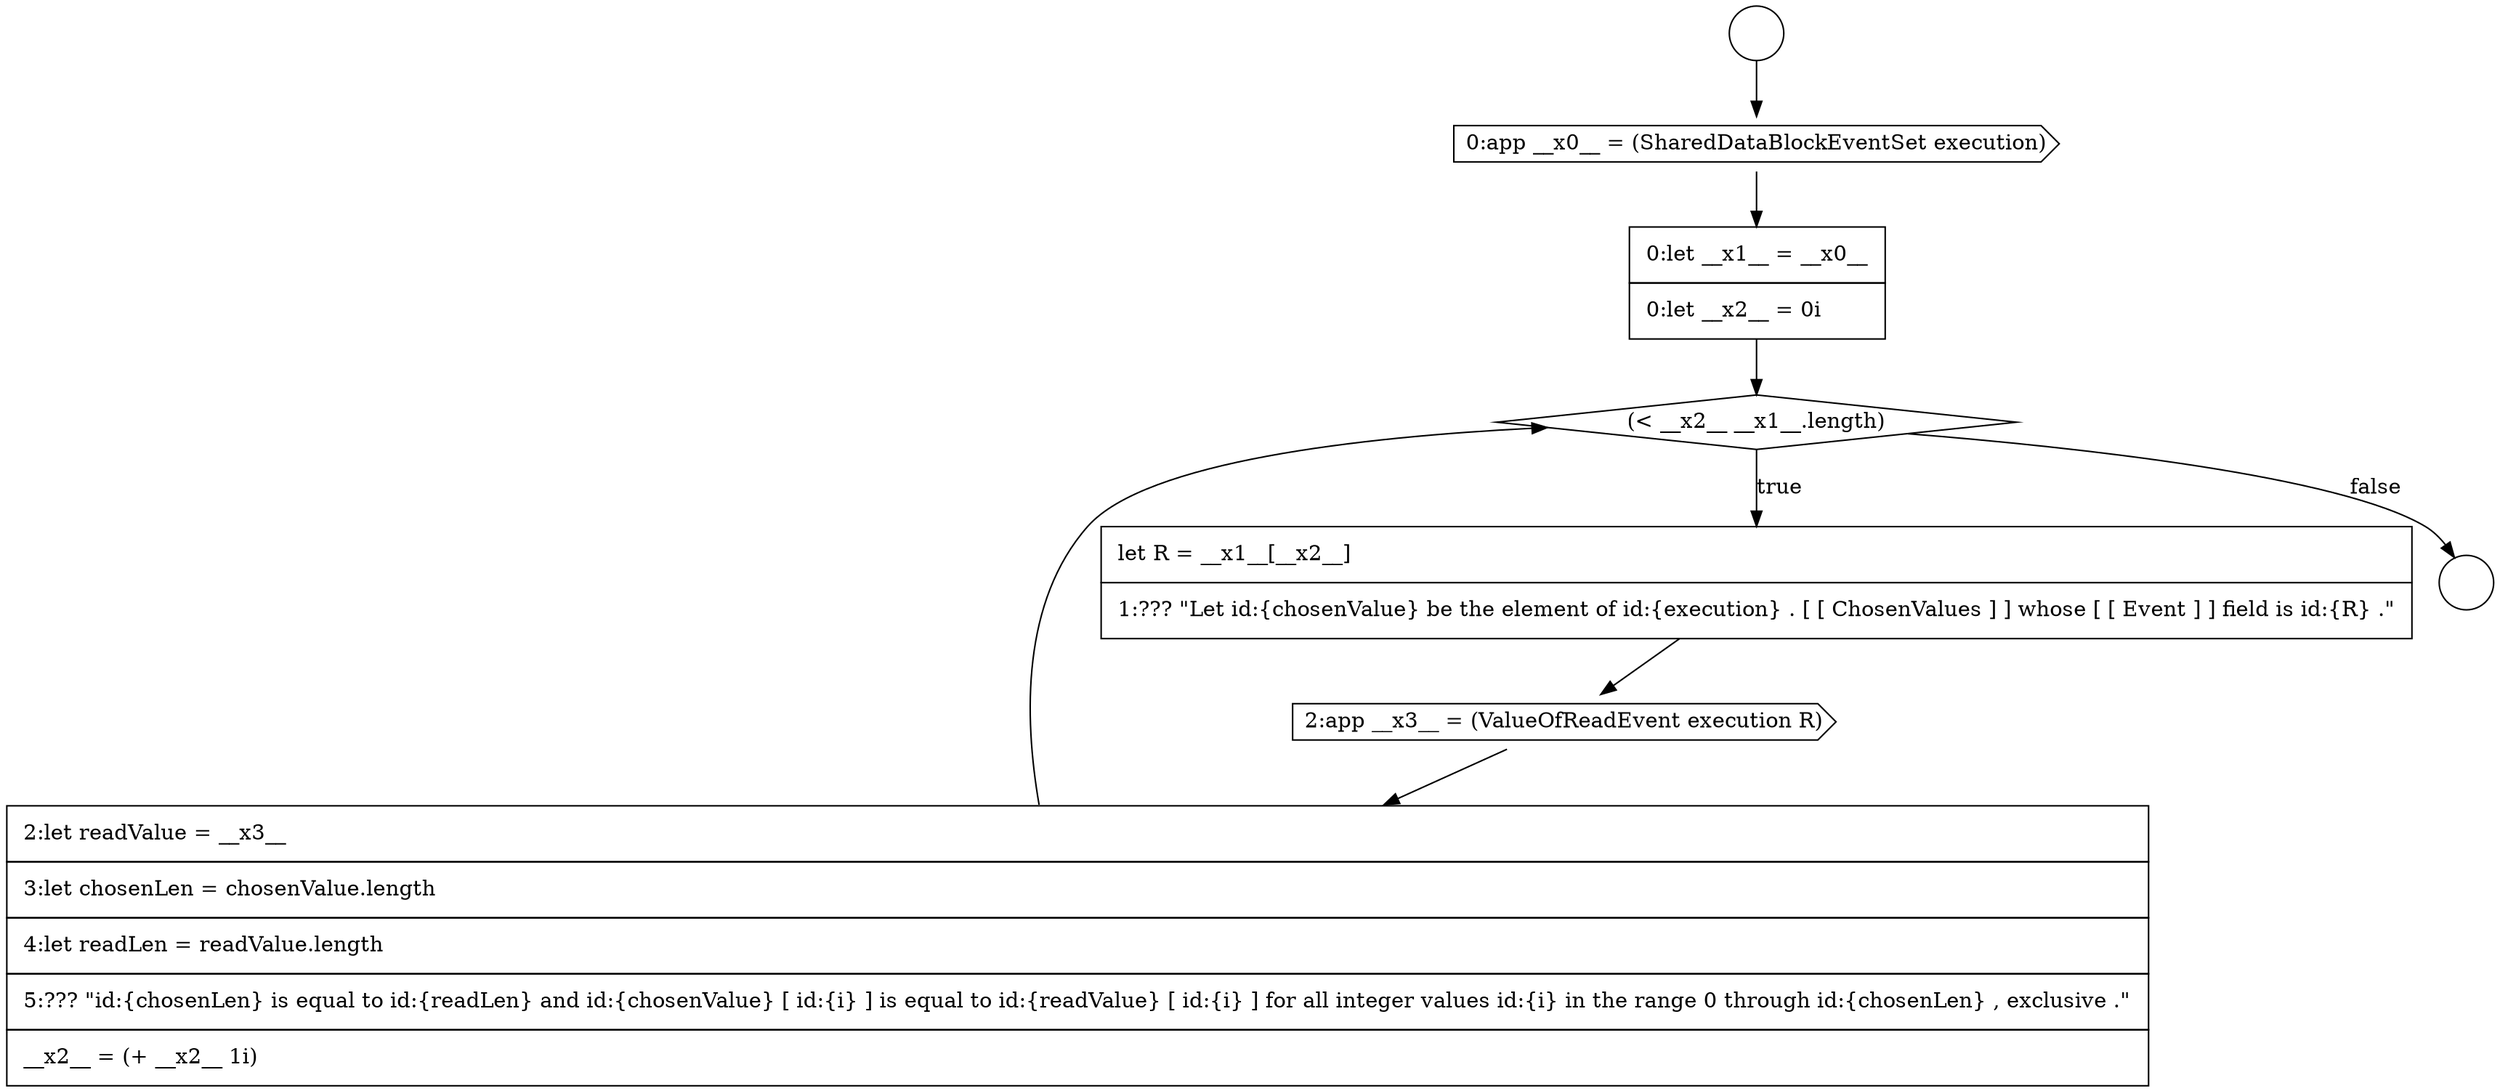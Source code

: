 digraph {
  node0 [shape=circle label=" " color="black" fillcolor="white" style=filled]
  node5 [shape=none, margin=0, label=<<font color="black">
    <table border="0" cellborder="1" cellspacing="0" cellpadding="10">
      <tr><td align="left">let R = __x1__[__x2__]</td></tr>
      <tr><td align="left">1:??? &quot;Let id:{chosenValue} be the element of id:{execution} . [ [ ChosenValues ] ] whose [ [ Event ] ] field is id:{R} .&quot;</td></tr>
    </table>
  </font>> color="black" fillcolor="white" style=filled]
  node1 [shape=circle label=" " color="black" fillcolor="white" style=filled]
  node6 [shape=cds, label=<<font color="black">2:app __x3__ = (ValueOfReadEvent execution R)</font>> color="black" fillcolor="white" style=filled]
  node2 [shape=cds, label=<<font color="black">0:app __x0__ = (SharedDataBlockEventSet execution)</font>> color="black" fillcolor="white" style=filled]
  node7 [shape=none, margin=0, label=<<font color="black">
    <table border="0" cellborder="1" cellspacing="0" cellpadding="10">
      <tr><td align="left">2:let readValue = __x3__</td></tr>
      <tr><td align="left">3:let chosenLen = chosenValue.length</td></tr>
      <tr><td align="left">4:let readLen = readValue.length</td></tr>
      <tr><td align="left">5:??? &quot;id:{chosenLen} is equal to id:{readLen} and id:{chosenValue} [ id:{i} ] is equal to id:{readValue} [ id:{i} ] for all integer values id:{i} in the range 0 through id:{chosenLen} , exclusive .&quot;</td></tr>
      <tr><td align="left">__x2__ = (+ __x2__ 1i)</td></tr>
    </table>
  </font>> color="black" fillcolor="white" style=filled]
  node3 [shape=none, margin=0, label=<<font color="black">
    <table border="0" cellborder="1" cellspacing="0" cellpadding="10">
      <tr><td align="left">0:let __x1__ = __x0__</td></tr>
      <tr><td align="left">0:let __x2__ = 0i</td></tr>
    </table>
  </font>> color="black" fillcolor="white" style=filled]
  node4 [shape=diamond, label=<<font color="black">(&lt; __x2__ __x1__.length)</font>> color="black" fillcolor="white" style=filled]
  node0 -> node2 [ color="black"]
  node6 -> node7 [ color="black"]
  node4 -> node5 [label=<<font color="black">true</font>> color="black"]
  node4 -> node1 [label=<<font color="black">false</font>> color="black"]
  node5 -> node6 [ color="black"]
  node3 -> node4 [ color="black"]
  node2 -> node3 [ color="black"]
  node7 -> node4 [ color="black"]
}
